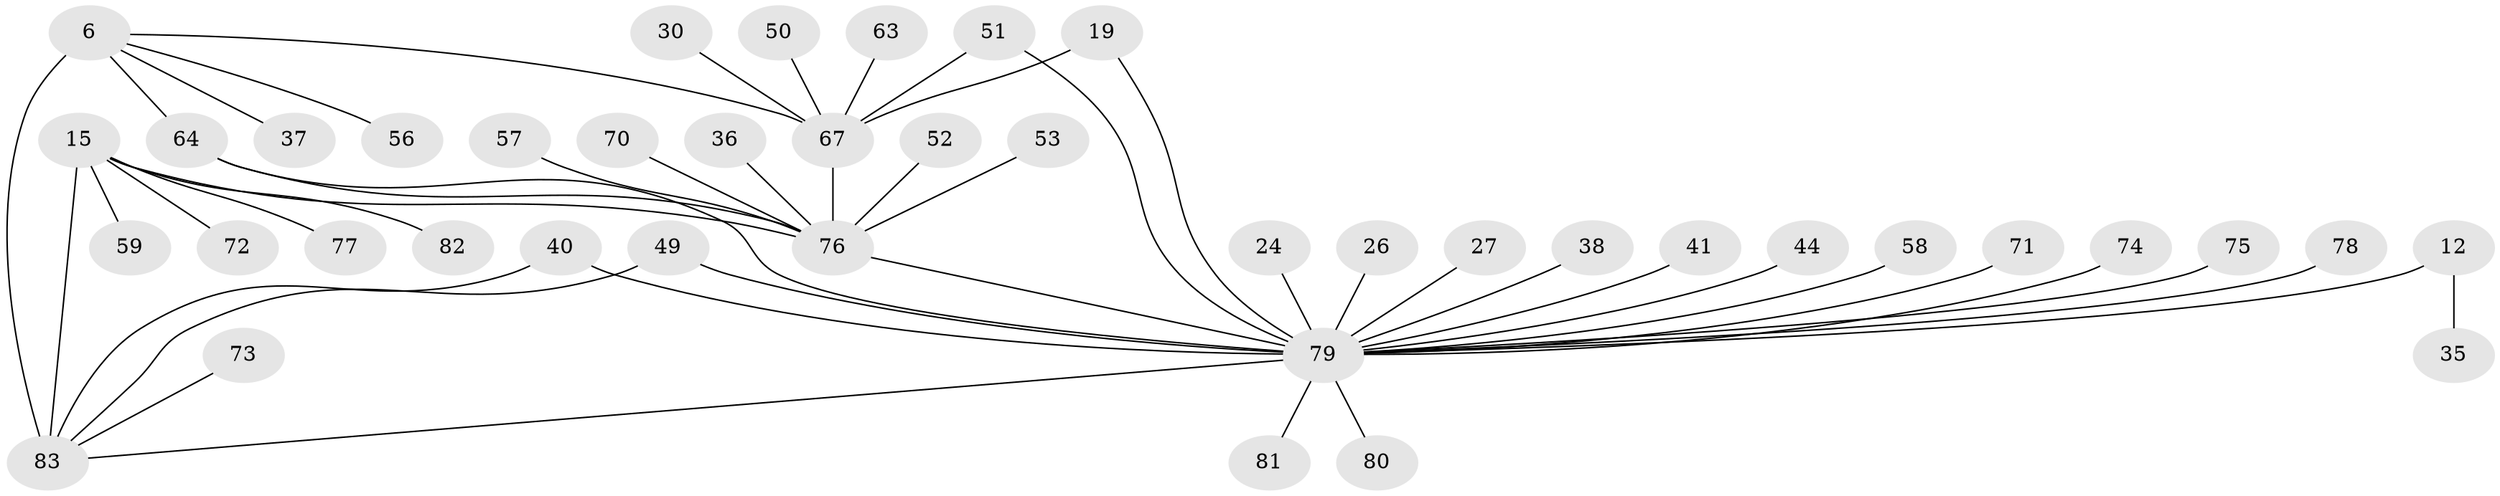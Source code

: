 // original degree distribution, {5: 0.04819277108433735, 8: 0.024096385542168676, 12: 0.012048192771084338, 3: 0.07228915662650602, 7: 0.03614457831325301, 6: 0.04819277108433735, 19: 0.012048192771084338, 4: 0.04819277108433735, 9: 0.012048192771084338, 1: 0.5180722891566265, 2: 0.1686746987951807}
// Generated by graph-tools (version 1.1) at 2025/58/03/04/25 21:58:06]
// undirected, 41 vertices, 48 edges
graph export_dot {
graph [start="1"]
  node [color=gray90,style=filled];
  6 [super="+5"];
  12 [super="+9"];
  15 [super="+14"];
  19 [super="+17"];
  24;
  26;
  27;
  30;
  35;
  36;
  37;
  38;
  40 [super="+21"];
  41;
  44;
  49 [super="+42"];
  50;
  51 [super="+39"];
  52;
  53;
  56;
  57;
  58;
  59 [super="+46"];
  63;
  64 [super="+4+29+43"];
  67 [super="+34+20+22"];
  70;
  71;
  72 [super="+31"];
  73;
  74;
  75;
  76 [super="+61+69+2+16"];
  77;
  78 [super="+66"];
  79 [super="+62+23"];
  80;
  81;
  82;
  83 [super="+68"];
  6 -- 37;
  6 -- 56;
  6 -- 64;
  6 -- 67;
  6 -- 83 [weight=4];
  12 -- 35;
  12 -- 79 [weight=4];
  15 -- 82;
  15 -- 77;
  15 -- 72;
  15 -- 59;
  15 -- 76 [weight=5];
  15 -- 83;
  19 -- 79 [weight=3];
  19 -- 67 [weight=4];
  24 -- 79;
  26 -- 79;
  27 -- 79;
  30 -- 67;
  36 -- 76;
  38 -- 79;
  40 -- 79 [weight=2];
  40 -- 83;
  41 -- 79;
  44 -- 79;
  49 -- 79 [weight=2];
  49 -- 83;
  50 -- 67;
  51 -- 79;
  51 -- 67;
  52 -- 76;
  53 -- 76;
  57 -- 76;
  58 -- 79;
  63 -- 67;
  64 -- 76 [weight=2];
  64 -- 79 [weight=2];
  67 -- 76 [weight=2];
  70 -- 76;
  71 -- 79;
  73 -- 83;
  74 -- 79 [weight=2];
  75 -- 79;
  76 -- 79 [weight=3];
  78 -- 79;
  79 -- 80;
  79 -- 81;
  79 -- 83;
}

